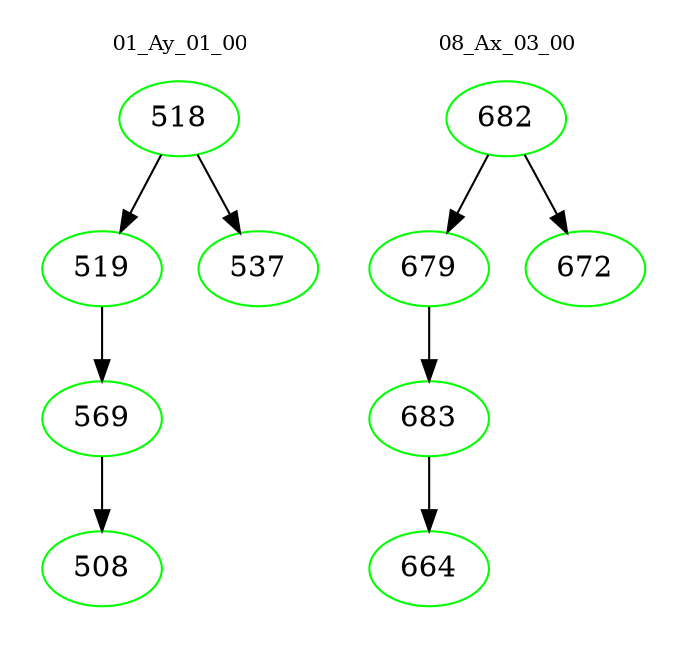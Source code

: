 digraph{
subgraph cluster_0 {
color = white
label = "01_Ay_01_00";
fontsize=10;
T0_518 [label="518", color="green"]
T0_518 -> T0_519 [color="black"]
T0_519 [label="519", color="green"]
T0_519 -> T0_569 [color="black"]
T0_569 [label="569", color="green"]
T0_569 -> T0_508 [color="black"]
T0_508 [label="508", color="green"]
T0_518 -> T0_537 [color="black"]
T0_537 [label="537", color="green"]
}
subgraph cluster_1 {
color = white
label = "08_Ax_03_00";
fontsize=10;
T1_682 [label="682", color="green"]
T1_682 -> T1_679 [color="black"]
T1_679 [label="679", color="green"]
T1_679 -> T1_683 [color="black"]
T1_683 [label="683", color="green"]
T1_683 -> T1_664 [color="black"]
T1_664 [label="664", color="green"]
T1_682 -> T1_672 [color="black"]
T1_672 [label="672", color="green"]
}
}
